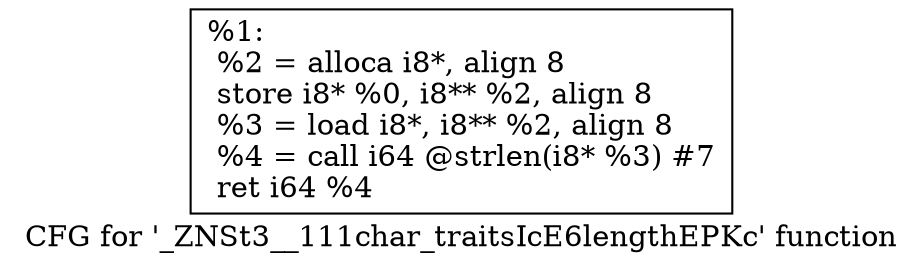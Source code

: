 digraph "CFG for '_ZNSt3__111char_traitsIcE6lengthEPKc' function" {
	label="CFG for '_ZNSt3__111char_traitsIcE6lengthEPKc' function";

	Node0x7ffe5bd10c20 [shape=record,label="{%1:\l  %2 = alloca i8*, align 8\l  store i8* %0, i8** %2, align 8\l  %3 = load i8*, i8** %2, align 8\l  %4 = call i64 @strlen(i8* %3) #7\l  ret i64 %4\l}"];
}
